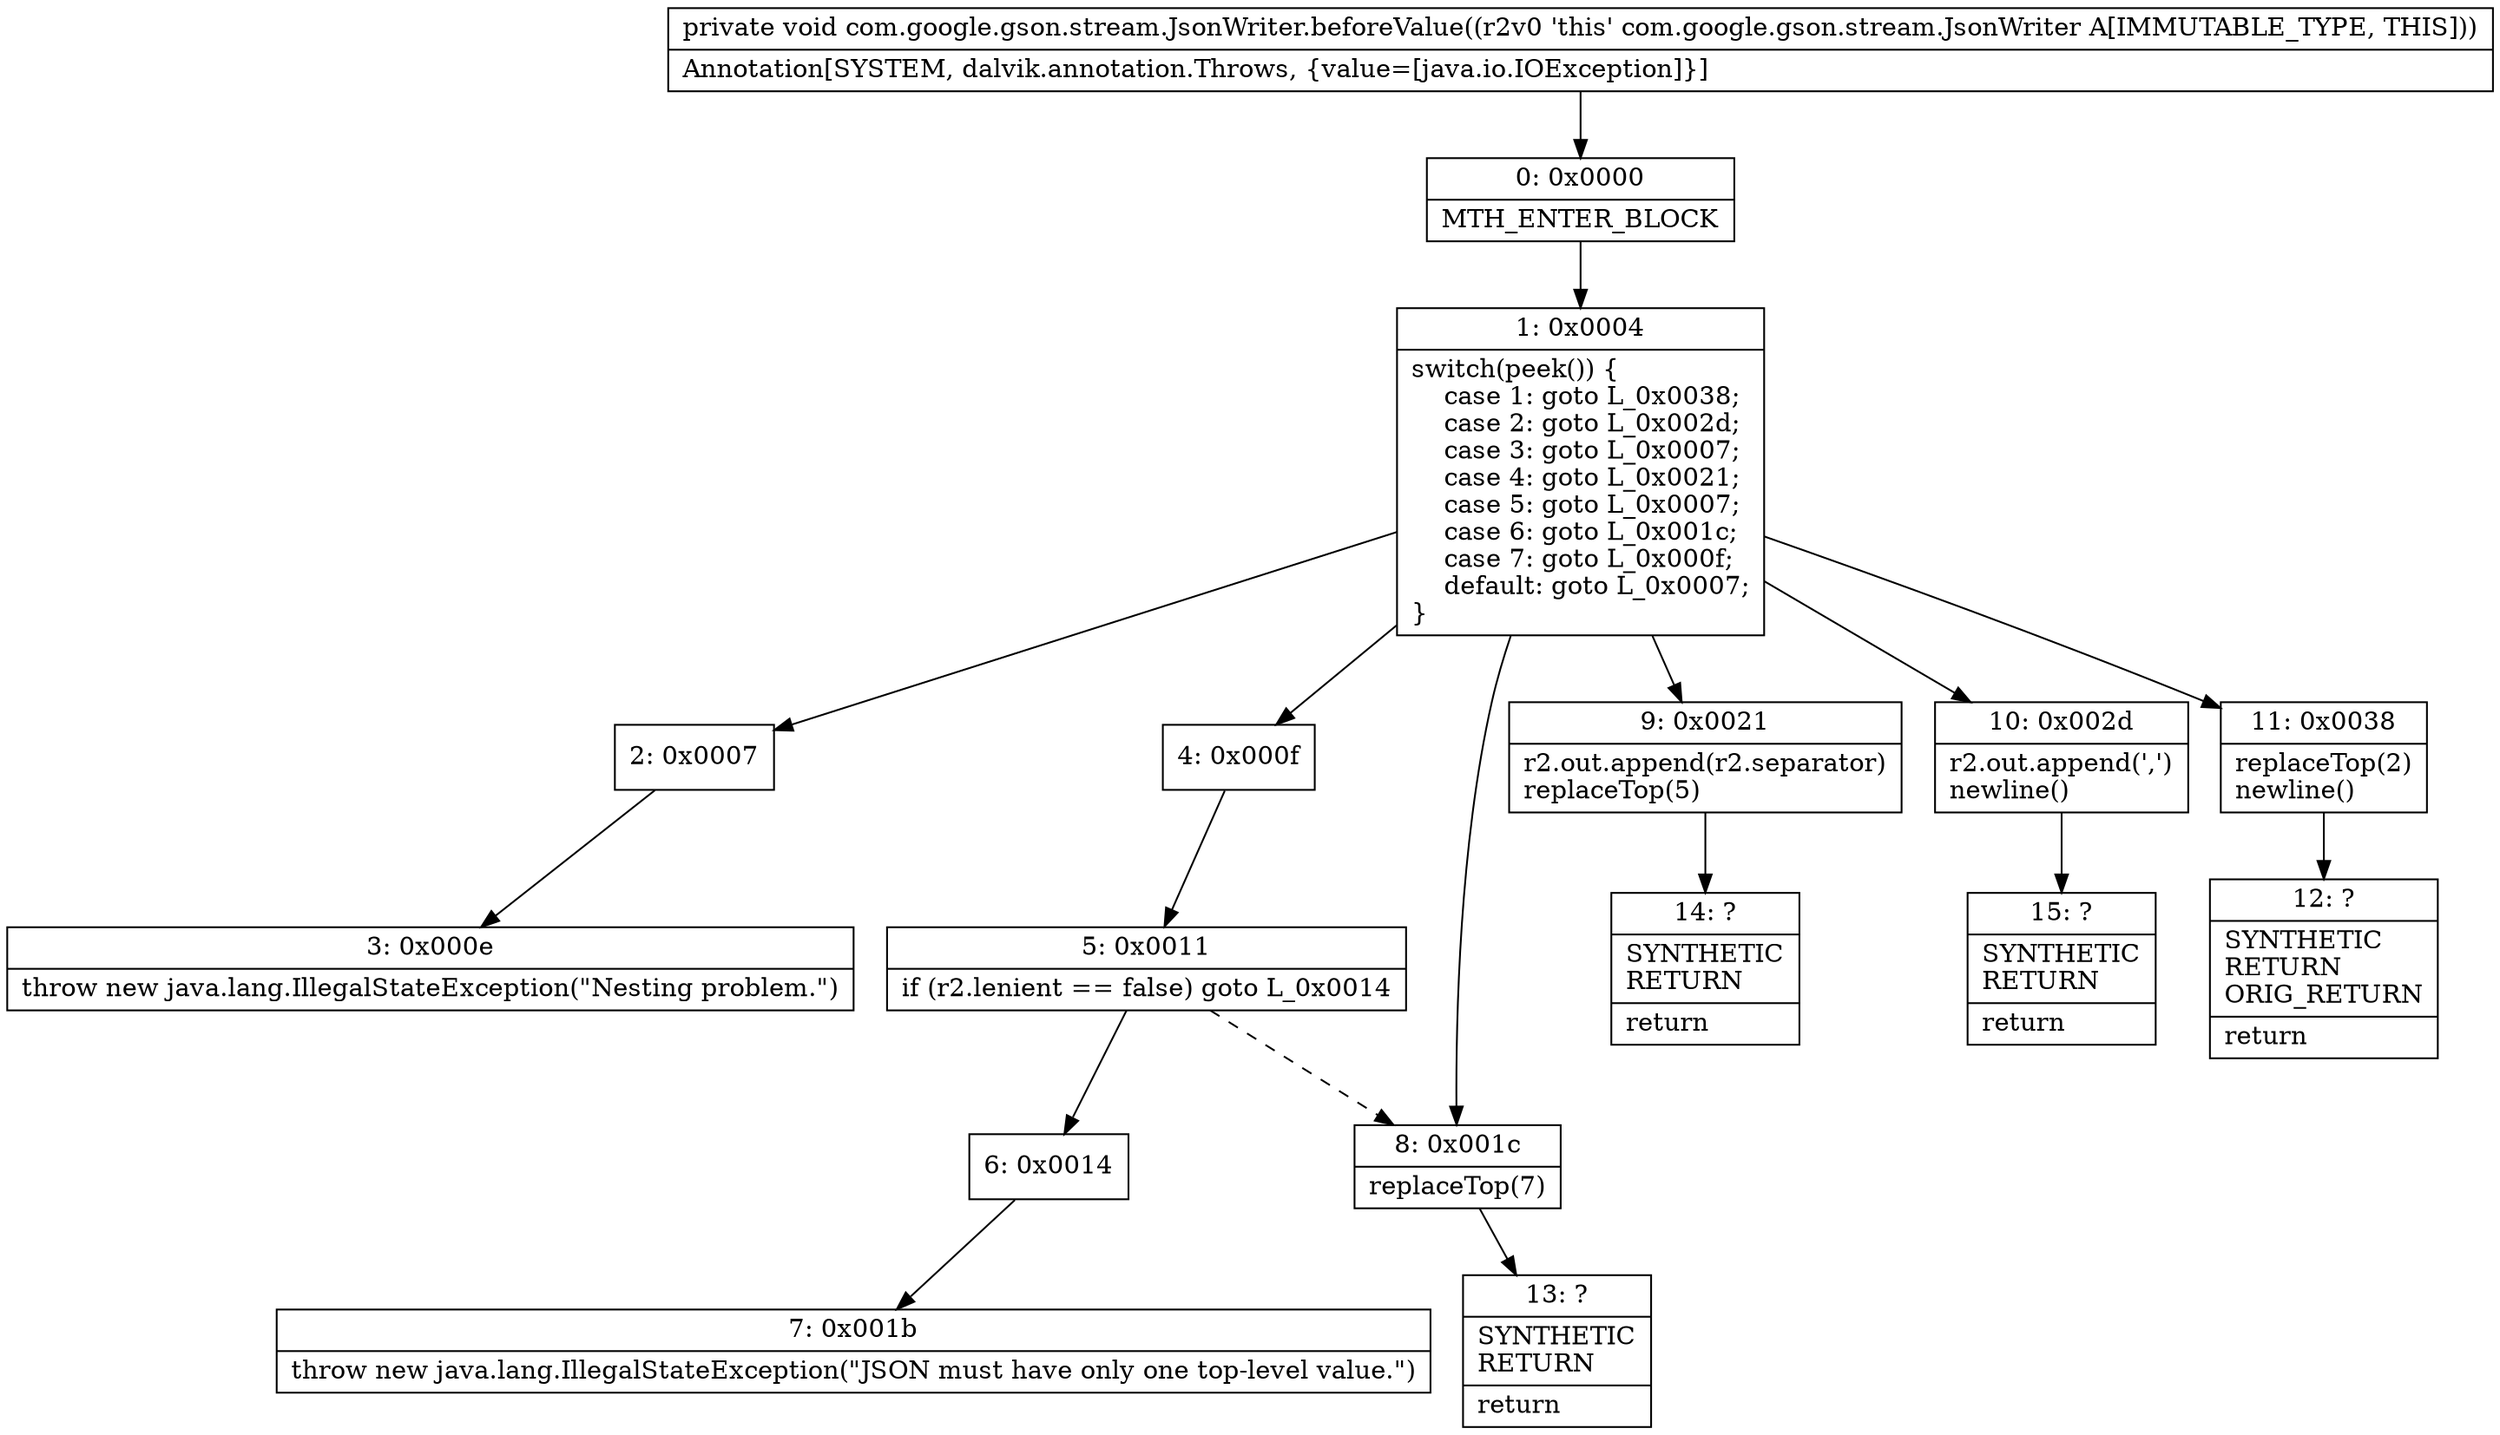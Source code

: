 digraph "CFG forcom.google.gson.stream.JsonWriter.beforeValue()V" {
Node_0 [shape=record,label="{0\:\ 0x0000|MTH_ENTER_BLOCK\l}"];
Node_1 [shape=record,label="{1\:\ 0x0004|switch(peek()) \{\l    case 1: goto L_0x0038;\l    case 2: goto L_0x002d;\l    case 3: goto L_0x0007;\l    case 4: goto L_0x0021;\l    case 5: goto L_0x0007;\l    case 6: goto L_0x001c;\l    case 7: goto L_0x000f;\l    default: goto L_0x0007;\l\}\l}"];
Node_2 [shape=record,label="{2\:\ 0x0007}"];
Node_3 [shape=record,label="{3\:\ 0x000e|throw new java.lang.IllegalStateException(\"Nesting problem.\")\l}"];
Node_4 [shape=record,label="{4\:\ 0x000f}"];
Node_5 [shape=record,label="{5\:\ 0x0011|if (r2.lenient == false) goto L_0x0014\l}"];
Node_6 [shape=record,label="{6\:\ 0x0014}"];
Node_7 [shape=record,label="{7\:\ 0x001b|throw new java.lang.IllegalStateException(\"JSON must have only one top\-level value.\")\l}"];
Node_8 [shape=record,label="{8\:\ 0x001c|replaceTop(7)\l}"];
Node_9 [shape=record,label="{9\:\ 0x0021|r2.out.append(r2.separator)\lreplaceTop(5)\l}"];
Node_10 [shape=record,label="{10\:\ 0x002d|r2.out.append(',')\lnewline()\l}"];
Node_11 [shape=record,label="{11\:\ 0x0038|replaceTop(2)\lnewline()\l}"];
Node_12 [shape=record,label="{12\:\ ?|SYNTHETIC\lRETURN\lORIG_RETURN\l|return\l}"];
Node_13 [shape=record,label="{13\:\ ?|SYNTHETIC\lRETURN\l|return\l}"];
Node_14 [shape=record,label="{14\:\ ?|SYNTHETIC\lRETURN\l|return\l}"];
Node_15 [shape=record,label="{15\:\ ?|SYNTHETIC\lRETURN\l|return\l}"];
MethodNode[shape=record,label="{private void com.google.gson.stream.JsonWriter.beforeValue((r2v0 'this' com.google.gson.stream.JsonWriter A[IMMUTABLE_TYPE, THIS]))  | Annotation[SYSTEM, dalvik.annotation.Throws, \{value=[java.io.IOException]\}]\l}"];
MethodNode -> Node_0;
Node_0 -> Node_1;
Node_1 -> Node_2;
Node_1 -> Node_4;
Node_1 -> Node_8;
Node_1 -> Node_9;
Node_1 -> Node_10;
Node_1 -> Node_11;
Node_2 -> Node_3;
Node_4 -> Node_5;
Node_5 -> Node_6;
Node_5 -> Node_8[style=dashed];
Node_6 -> Node_7;
Node_8 -> Node_13;
Node_9 -> Node_14;
Node_10 -> Node_15;
Node_11 -> Node_12;
}

